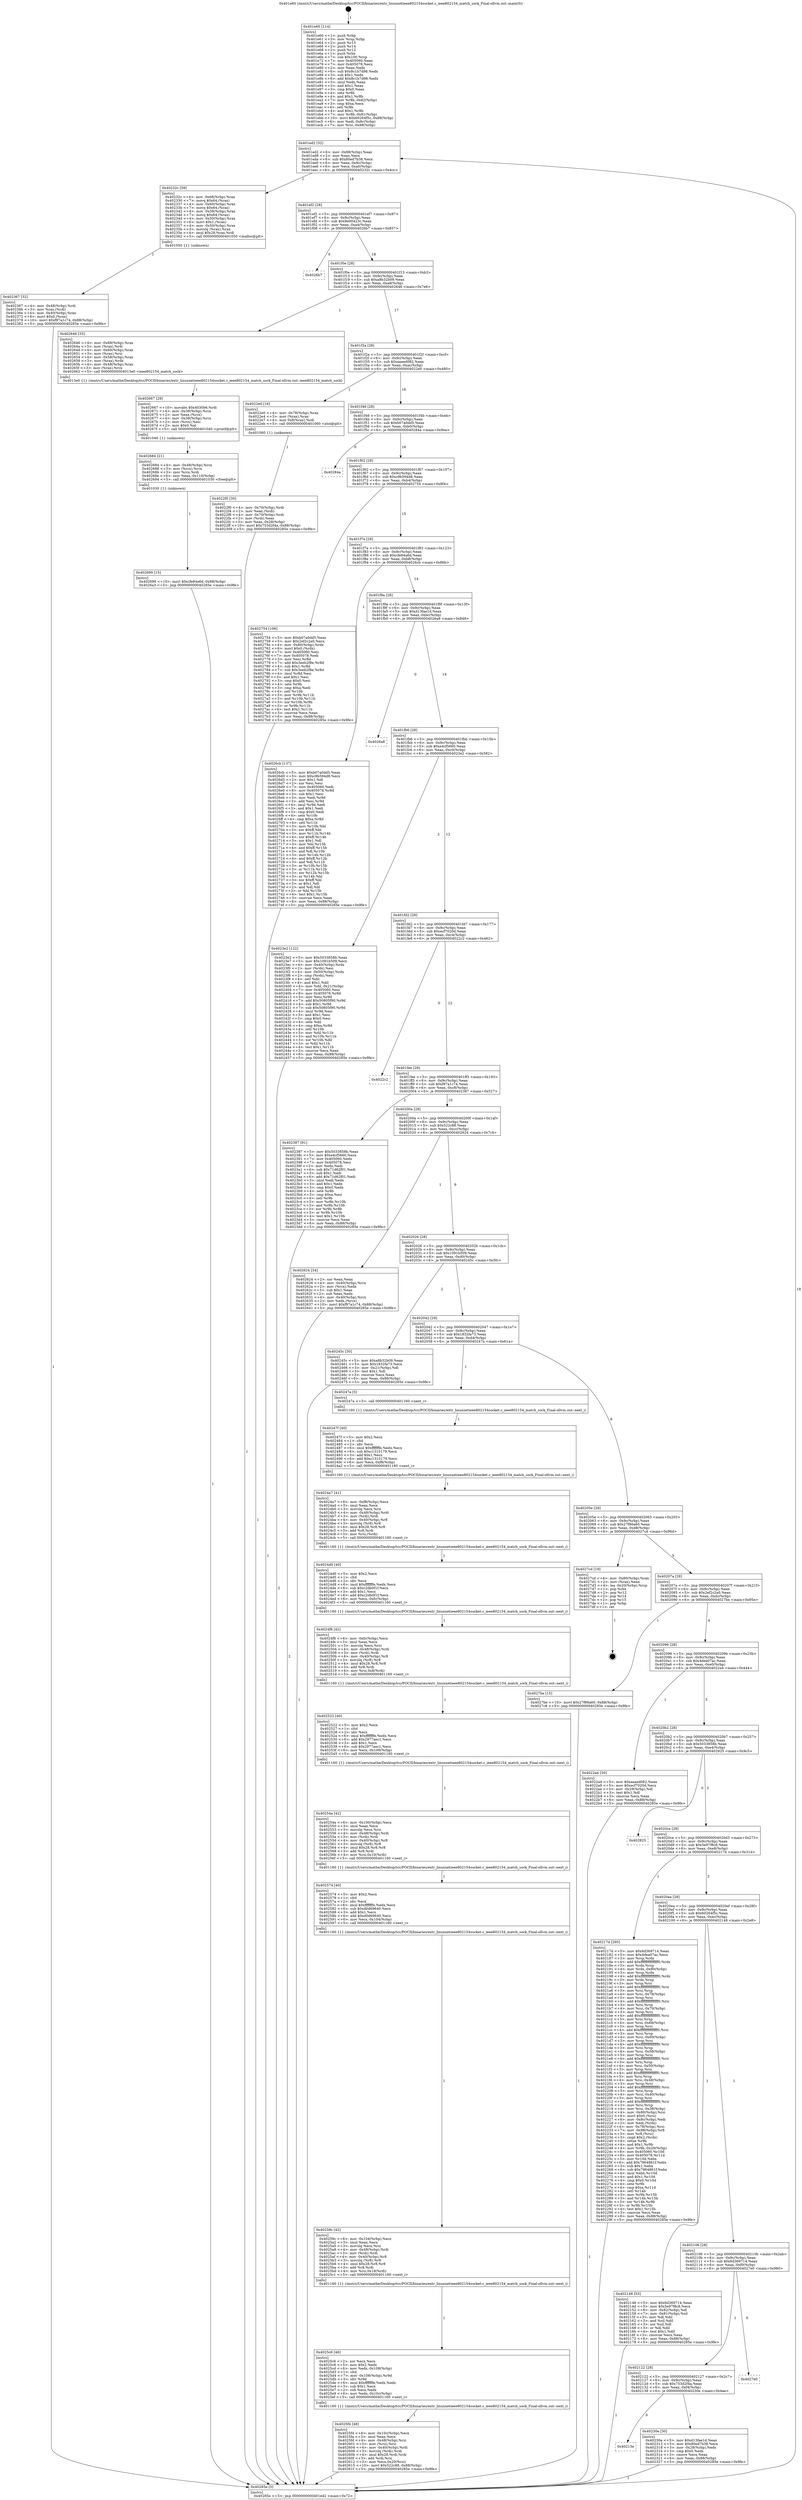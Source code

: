 digraph "0x401e60" {
  label = "0x401e60 (/mnt/c/Users/mathe/Desktop/tcc/POCII/binaries/extr_linuxnetieee802154socket.c_ieee802154_match_sock_Final-ollvm.out::main(0))"
  labelloc = "t"
  node[shape=record]

  Entry [label="",width=0.3,height=0.3,shape=circle,fillcolor=black,style=filled]
  "0x401ed2" [label="{
     0x401ed2 [32]\l
     | [instrs]\l
     &nbsp;&nbsp;0x401ed2 \<+6\>: mov -0x88(%rbp),%eax\l
     &nbsp;&nbsp;0x401ed8 \<+2\>: mov %eax,%ecx\l
     &nbsp;&nbsp;0x401eda \<+6\>: sub $0x80ed7b38,%ecx\l
     &nbsp;&nbsp;0x401ee0 \<+6\>: mov %eax,-0x9c(%rbp)\l
     &nbsp;&nbsp;0x401ee6 \<+6\>: mov %ecx,-0xa0(%rbp)\l
     &nbsp;&nbsp;0x401eec \<+6\>: je 000000000040232c \<main+0x4cc\>\l
  }"]
  "0x40232c" [label="{
     0x40232c [59]\l
     | [instrs]\l
     &nbsp;&nbsp;0x40232c \<+4\>: mov -0x68(%rbp),%rax\l
     &nbsp;&nbsp;0x402330 \<+7\>: movq $0x64,(%rax)\l
     &nbsp;&nbsp;0x402337 \<+4\>: mov -0x60(%rbp),%rax\l
     &nbsp;&nbsp;0x40233b \<+7\>: movq $0x64,(%rax)\l
     &nbsp;&nbsp;0x402342 \<+4\>: mov -0x58(%rbp),%rax\l
     &nbsp;&nbsp;0x402346 \<+7\>: movq $0x64,(%rax)\l
     &nbsp;&nbsp;0x40234d \<+4\>: mov -0x50(%rbp),%rax\l
     &nbsp;&nbsp;0x402351 \<+6\>: movl $0x1,(%rax)\l
     &nbsp;&nbsp;0x402357 \<+4\>: mov -0x50(%rbp),%rax\l
     &nbsp;&nbsp;0x40235b \<+3\>: movslq (%rax),%rax\l
     &nbsp;&nbsp;0x40235e \<+4\>: imul $0x28,%rax,%rdi\l
     &nbsp;&nbsp;0x402362 \<+5\>: call 0000000000401050 \<malloc@plt\>\l
     | [calls]\l
     &nbsp;&nbsp;0x401050 \{1\} (unknown)\l
  }"]
  "0x401ef2" [label="{
     0x401ef2 [28]\l
     | [instrs]\l
     &nbsp;&nbsp;0x401ef2 \<+5\>: jmp 0000000000401ef7 \<main+0x97\>\l
     &nbsp;&nbsp;0x401ef7 \<+6\>: mov -0x9c(%rbp),%eax\l
     &nbsp;&nbsp;0x401efd \<+5\>: sub $0x9e00423c,%eax\l
     &nbsp;&nbsp;0x401f02 \<+6\>: mov %eax,-0xa4(%rbp)\l
     &nbsp;&nbsp;0x401f08 \<+6\>: je 00000000004026b7 \<main+0x857\>\l
  }"]
  Exit [label="",width=0.3,height=0.3,shape=circle,fillcolor=black,style=filled,peripheries=2]
  "0x4026b7" [label="{
     0x4026b7\l
  }", style=dashed]
  "0x401f0e" [label="{
     0x401f0e [28]\l
     | [instrs]\l
     &nbsp;&nbsp;0x401f0e \<+5\>: jmp 0000000000401f13 \<main+0xb3\>\l
     &nbsp;&nbsp;0x401f13 \<+6\>: mov -0x9c(%rbp),%eax\l
     &nbsp;&nbsp;0x401f19 \<+5\>: sub $0xa8b32b09,%eax\l
     &nbsp;&nbsp;0x401f1e \<+6\>: mov %eax,-0xa8(%rbp)\l
     &nbsp;&nbsp;0x401f24 \<+6\>: je 0000000000402646 \<main+0x7e6\>\l
  }"]
  "0x402699" [label="{
     0x402699 [15]\l
     | [instrs]\l
     &nbsp;&nbsp;0x402699 \<+10\>: movl $0xcfe84a6d,-0x88(%rbp)\l
     &nbsp;&nbsp;0x4026a3 \<+5\>: jmp 000000000040285e \<main+0x9fe\>\l
  }"]
  "0x402646" [label="{
     0x402646 [33]\l
     | [instrs]\l
     &nbsp;&nbsp;0x402646 \<+4\>: mov -0x68(%rbp),%rax\l
     &nbsp;&nbsp;0x40264a \<+3\>: mov (%rax),%rdi\l
     &nbsp;&nbsp;0x40264d \<+4\>: mov -0x60(%rbp),%rax\l
     &nbsp;&nbsp;0x402651 \<+3\>: mov (%rax),%rsi\l
     &nbsp;&nbsp;0x402654 \<+4\>: mov -0x58(%rbp),%rax\l
     &nbsp;&nbsp;0x402658 \<+3\>: mov (%rax),%rdx\l
     &nbsp;&nbsp;0x40265b \<+4\>: mov -0x48(%rbp),%rax\l
     &nbsp;&nbsp;0x40265f \<+3\>: mov (%rax),%rcx\l
     &nbsp;&nbsp;0x402662 \<+5\>: call 00000000004013e0 \<ieee802154_match_sock\>\l
     | [calls]\l
     &nbsp;&nbsp;0x4013e0 \{1\} (/mnt/c/Users/mathe/Desktop/tcc/POCII/binaries/extr_linuxnetieee802154socket.c_ieee802154_match_sock_Final-ollvm.out::ieee802154_match_sock)\l
  }"]
  "0x401f2a" [label="{
     0x401f2a [28]\l
     | [instrs]\l
     &nbsp;&nbsp;0x401f2a \<+5\>: jmp 0000000000401f2f \<main+0xcf\>\l
     &nbsp;&nbsp;0x401f2f \<+6\>: mov -0x9c(%rbp),%eax\l
     &nbsp;&nbsp;0x401f35 \<+5\>: sub $0xaaaed082,%eax\l
     &nbsp;&nbsp;0x401f3a \<+6\>: mov %eax,-0xac(%rbp)\l
     &nbsp;&nbsp;0x401f40 \<+6\>: je 00000000004022e0 \<main+0x480\>\l
  }"]
  "0x402684" [label="{
     0x402684 [21]\l
     | [instrs]\l
     &nbsp;&nbsp;0x402684 \<+4\>: mov -0x48(%rbp),%rcx\l
     &nbsp;&nbsp;0x402688 \<+3\>: mov (%rcx),%rcx\l
     &nbsp;&nbsp;0x40268b \<+3\>: mov %rcx,%rdi\l
     &nbsp;&nbsp;0x40268e \<+6\>: mov %eax,-0x110(%rbp)\l
     &nbsp;&nbsp;0x402694 \<+5\>: call 0000000000401030 \<free@plt\>\l
     | [calls]\l
     &nbsp;&nbsp;0x401030 \{1\} (unknown)\l
  }"]
  "0x4022e0" [label="{
     0x4022e0 [16]\l
     | [instrs]\l
     &nbsp;&nbsp;0x4022e0 \<+4\>: mov -0x78(%rbp),%rax\l
     &nbsp;&nbsp;0x4022e4 \<+3\>: mov (%rax),%rax\l
     &nbsp;&nbsp;0x4022e7 \<+4\>: mov 0x8(%rax),%rdi\l
     &nbsp;&nbsp;0x4022eb \<+5\>: call 0000000000401060 \<atoi@plt\>\l
     | [calls]\l
     &nbsp;&nbsp;0x401060 \{1\} (unknown)\l
  }"]
  "0x401f46" [label="{
     0x401f46 [28]\l
     | [instrs]\l
     &nbsp;&nbsp;0x401f46 \<+5\>: jmp 0000000000401f4b \<main+0xeb\>\l
     &nbsp;&nbsp;0x401f4b \<+6\>: mov -0x9c(%rbp),%eax\l
     &nbsp;&nbsp;0x401f51 \<+5\>: sub $0xb07a0dd5,%eax\l
     &nbsp;&nbsp;0x401f56 \<+6\>: mov %eax,-0xb0(%rbp)\l
     &nbsp;&nbsp;0x401f5c \<+6\>: je 000000000040284a \<main+0x9ea\>\l
  }"]
  "0x402667" [label="{
     0x402667 [29]\l
     | [instrs]\l
     &nbsp;&nbsp;0x402667 \<+10\>: movabs $0x4030b6,%rdi\l
     &nbsp;&nbsp;0x402671 \<+4\>: mov -0x38(%rbp),%rcx\l
     &nbsp;&nbsp;0x402675 \<+2\>: mov %eax,(%rcx)\l
     &nbsp;&nbsp;0x402677 \<+4\>: mov -0x38(%rbp),%rcx\l
     &nbsp;&nbsp;0x40267b \<+2\>: mov (%rcx),%esi\l
     &nbsp;&nbsp;0x40267d \<+2\>: mov $0x0,%al\l
     &nbsp;&nbsp;0x40267f \<+5\>: call 0000000000401040 \<printf@plt\>\l
     | [calls]\l
     &nbsp;&nbsp;0x401040 \{1\} (unknown)\l
  }"]
  "0x40284a" [label="{
     0x40284a\l
  }", style=dashed]
  "0x401f62" [label="{
     0x401f62 [28]\l
     | [instrs]\l
     &nbsp;&nbsp;0x401f62 \<+5\>: jmp 0000000000401f67 \<main+0x107\>\l
     &nbsp;&nbsp;0x401f67 \<+6\>: mov -0x9c(%rbp),%eax\l
     &nbsp;&nbsp;0x401f6d \<+5\>: sub $0xc9b594d8,%eax\l
     &nbsp;&nbsp;0x401f72 \<+6\>: mov %eax,-0xb4(%rbp)\l
     &nbsp;&nbsp;0x401f78 \<+6\>: je 0000000000402754 \<main+0x8f4\>\l
  }"]
  "0x4025f4" [label="{
     0x4025f4 [48]\l
     | [instrs]\l
     &nbsp;&nbsp;0x4025f4 \<+6\>: mov -0x10c(%rbp),%ecx\l
     &nbsp;&nbsp;0x4025fa \<+3\>: imul %eax,%ecx\l
     &nbsp;&nbsp;0x4025fd \<+4\>: mov -0x48(%rbp),%rsi\l
     &nbsp;&nbsp;0x402601 \<+3\>: mov (%rsi),%rsi\l
     &nbsp;&nbsp;0x402604 \<+4\>: mov -0x40(%rbp),%rdi\l
     &nbsp;&nbsp;0x402608 \<+3\>: movslq (%rdi),%rdi\l
     &nbsp;&nbsp;0x40260b \<+4\>: imul $0x28,%rdi,%rdi\l
     &nbsp;&nbsp;0x40260f \<+3\>: add %rdi,%rsi\l
     &nbsp;&nbsp;0x402612 \<+3\>: mov %ecx,0x20(%rsi)\l
     &nbsp;&nbsp;0x402615 \<+10\>: movl $0x522c88,-0x88(%rbp)\l
     &nbsp;&nbsp;0x40261f \<+5\>: jmp 000000000040285e \<main+0x9fe\>\l
  }"]
  "0x402754" [label="{
     0x402754 [106]\l
     | [instrs]\l
     &nbsp;&nbsp;0x402754 \<+5\>: mov $0xb07a0dd5,%eax\l
     &nbsp;&nbsp;0x402759 \<+5\>: mov $0x2ef2c2a0,%ecx\l
     &nbsp;&nbsp;0x40275e \<+4\>: mov -0x80(%rbp),%rdx\l
     &nbsp;&nbsp;0x402762 \<+6\>: movl $0x0,(%rdx)\l
     &nbsp;&nbsp;0x402768 \<+7\>: mov 0x405060,%esi\l
     &nbsp;&nbsp;0x40276f \<+7\>: mov 0x405078,%edi\l
     &nbsp;&nbsp;0x402776 \<+3\>: mov %esi,%r8d\l
     &nbsp;&nbsp;0x402779 \<+7\>: add $0x3eeb2f8e,%r8d\l
     &nbsp;&nbsp;0x402780 \<+4\>: sub $0x1,%r8d\l
     &nbsp;&nbsp;0x402784 \<+7\>: sub $0x3eeb2f8e,%r8d\l
     &nbsp;&nbsp;0x40278b \<+4\>: imul %r8d,%esi\l
     &nbsp;&nbsp;0x40278f \<+3\>: and $0x1,%esi\l
     &nbsp;&nbsp;0x402792 \<+3\>: cmp $0x0,%esi\l
     &nbsp;&nbsp;0x402795 \<+4\>: sete %r9b\l
     &nbsp;&nbsp;0x402799 \<+3\>: cmp $0xa,%edi\l
     &nbsp;&nbsp;0x40279c \<+4\>: setl %r10b\l
     &nbsp;&nbsp;0x4027a0 \<+3\>: mov %r9b,%r11b\l
     &nbsp;&nbsp;0x4027a3 \<+3\>: and %r10b,%r11b\l
     &nbsp;&nbsp;0x4027a6 \<+3\>: xor %r10b,%r9b\l
     &nbsp;&nbsp;0x4027a9 \<+3\>: or %r9b,%r11b\l
     &nbsp;&nbsp;0x4027ac \<+4\>: test $0x1,%r11b\l
     &nbsp;&nbsp;0x4027b0 \<+3\>: cmovne %ecx,%eax\l
     &nbsp;&nbsp;0x4027b3 \<+6\>: mov %eax,-0x88(%rbp)\l
     &nbsp;&nbsp;0x4027b9 \<+5\>: jmp 000000000040285e \<main+0x9fe\>\l
  }"]
  "0x401f7e" [label="{
     0x401f7e [28]\l
     | [instrs]\l
     &nbsp;&nbsp;0x401f7e \<+5\>: jmp 0000000000401f83 \<main+0x123\>\l
     &nbsp;&nbsp;0x401f83 \<+6\>: mov -0x9c(%rbp),%eax\l
     &nbsp;&nbsp;0x401f89 \<+5\>: sub $0xcfe84a6d,%eax\l
     &nbsp;&nbsp;0x401f8e \<+6\>: mov %eax,-0xb8(%rbp)\l
     &nbsp;&nbsp;0x401f94 \<+6\>: je 00000000004026cb \<main+0x86b\>\l
  }"]
  "0x4025c6" [label="{
     0x4025c6 [46]\l
     | [instrs]\l
     &nbsp;&nbsp;0x4025c6 \<+2\>: xor %ecx,%ecx\l
     &nbsp;&nbsp;0x4025c8 \<+5\>: mov $0x2,%edx\l
     &nbsp;&nbsp;0x4025cd \<+6\>: mov %edx,-0x108(%rbp)\l
     &nbsp;&nbsp;0x4025d3 \<+1\>: cltd\l
     &nbsp;&nbsp;0x4025d4 \<+7\>: mov -0x108(%rbp),%r9d\l
     &nbsp;&nbsp;0x4025db \<+3\>: idiv %r9d\l
     &nbsp;&nbsp;0x4025de \<+6\>: imul $0xfffffffe,%edx,%edx\l
     &nbsp;&nbsp;0x4025e4 \<+3\>: sub $0x1,%ecx\l
     &nbsp;&nbsp;0x4025e7 \<+2\>: sub %ecx,%edx\l
     &nbsp;&nbsp;0x4025e9 \<+6\>: mov %edx,-0x10c(%rbp)\l
     &nbsp;&nbsp;0x4025ef \<+5\>: call 0000000000401160 \<next_i\>\l
     | [calls]\l
     &nbsp;&nbsp;0x401160 \{1\} (/mnt/c/Users/mathe/Desktop/tcc/POCII/binaries/extr_linuxnetieee802154socket.c_ieee802154_match_sock_Final-ollvm.out::next_i)\l
  }"]
  "0x4026cb" [label="{
     0x4026cb [137]\l
     | [instrs]\l
     &nbsp;&nbsp;0x4026cb \<+5\>: mov $0xb07a0dd5,%eax\l
     &nbsp;&nbsp;0x4026d0 \<+5\>: mov $0xc9b594d8,%ecx\l
     &nbsp;&nbsp;0x4026d5 \<+2\>: mov $0x1,%dl\l
     &nbsp;&nbsp;0x4026d7 \<+2\>: xor %esi,%esi\l
     &nbsp;&nbsp;0x4026d9 \<+7\>: mov 0x405060,%edi\l
     &nbsp;&nbsp;0x4026e0 \<+8\>: mov 0x405078,%r8d\l
     &nbsp;&nbsp;0x4026e8 \<+3\>: sub $0x1,%esi\l
     &nbsp;&nbsp;0x4026eb \<+3\>: mov %edi,%r9d\l
     &nbsp;&nbsp;0x4026ee \<+3\>: add %esi,%r9d\l
     &nbsp;&nbsp;0x4026f1 \<+4\>: imul %r9d,%edi\l
     &nbsp;&nbsp;0x4026f5 \<+3\>: and $0x1,%edi\l
     &nbsp;&nbsp;0x4026f8 \<+3\>: cmp $0x0,%edi\l
     &nbsp;&nbsp;0x4026fb \<+4\>: sete %r10b\l
     &nbsp;&nbsp;0x4026ff \<+4\>: cmp $0xa,%r8d\l
     &nbsp;&nbsp;0x402703 \<+4\>: setl %r11b\l
     &nbsp;&nbsp;0x402707 \<+3\>: mov %r10b,%bl\l
     &nbsp;&nbsp;0x40270a \<+3\>: xor $0xff,%bl\l
     &nbsp;&nbsp;0x40270d \<+3\>: mov %r11b,%r14b\l
     &nbsp;&nbsp;0x402710 \<+4\>: xor $0xff,%r14b\l
     &nbsp;&nbsp;0x402714 \<+3\>: xor $0x1,%dl\l
     &nbsp;&nbsp;0x402717 \<+3\>: mov %bl,%r15b\l
     &nbsp;&nbsp;0x40271a \<+4\>: and $0xff,%r15b\l
     &nbsp;&nbsp;0x40271e \<+3\>: and %dl,%r10b\l
     &nbsp;&nbsp;0x402721 \<+3\>: mov %r14b,%r12b\l
     &nbsp;&nbsp;0x402724 \<+4\>: and $0xff,%r12b\l
     &nbsp;&nbsp;0x402728 \<+3\>: and %dl,%r11b\l
     &nbsp;&nbsp;0x40272b \<+3\>: or %r10b,%r15b\l
     &nbsp;&nbsp;0x40272e \<+3\>: or %r11b,%r12b\l
     &nbsp;&nbsp;0x402731 \<+3\>: xor %r12b,%r15b\l
     &nbsp;&nbsp;0x402734 \<+3\>: or %r14b,%bl\l
     &nbsp;&nbsp;0x402737 \<+3\>: xor $0xff,%bl\l
     &nbsp;&nbsp;0x40273a \<+3\>: or $0x1,%dl\l
     &nbsp;&nbsp;0x40273d \<+2\>: and %dl,%bl\l
     &nbsp;&nbsp;0x40273f \<+3\>: or %bl,%r15b\l
     &nbsp;&nbsp;0x402742 \<+4\>: test $0x1,%r15b\l
     &nbsp;&nbsp;0x402746 \<+3\>: cmovne %ecx,%eax\l
     &nbsp;&nbsp;0x402749 \<+6\>: mov %eax,-0x88(%rbp)\l
     &nbsp;&nbsp;0x40274f \<+5\>: jmp 000000000040285e \<main+0x9fe\>\l
  }"]
  "0x401f9a" [label="{
     0x401f9a [28]\l
     | [instrs]\l
     &nbsp;&nbsp;0x401f9a \<+5\>: jmp 0000000000401f9f \<main+0x13f\>\l
     &nbsp;&nbsp;0x401f9f \<+6\>: mov -0x9c(%rbp),%eax\l
     &nbsp;&nbsp;0x401fa5 \<+5\>: sub $0xd13fae1d,%eax\l
     &nbsp;&nbsp;0x401faa \<+6\>: mov %eax,-0xbc(%rbp)\l
     &nbsp;&nbsp;0x401fb0 \<+6\>: je 00000000004026a8 \<main+0x848\>\l
  }"]
  "0x40259c" [label="{
     0x40259c [42]\l
     | [instrs]\l
     &nbsp;&nbsp;0x40259c \<+6\>: mov -0x104(%rbp),%ecx\l
     &nbsp;&nbsp;0x4025a2 \<+3\>: imul %eax,%ecx\l
     &nbsp;&nbsp;0x4025a5 \<+3\>: movslq %ecx,%rsi\l
     &nbsp;&nbsp;0x4025a8 \<+4\>: mov -0x48(%rbp),%rdi\l
     &nbsp;&nbsp;0x4025ac \<+3\>: mov (%rdi),%rdi\l
     &nbsp;&nbsp;0x4025af \<+4\>: mov -0x40(%rbp),%r8\l
     &nbsp;&nbsp;0x4025b3 \<+3\>: movslq (%r8),%r8\l
     &nbsp;&nbsp;0x4025b6 \<+4\>: imul $0x28,%r8,%r8\l
     &nbsp;&nbsp;0x4025ba \<+3\>: add %r8,%rdi\l
     &nbsp;&nbsp;0x4025bd \<+4\>: mov %rsi,0x18(%rdi)\l
     &nbsp;&nbsp;0x4025c1 \<+5\>: call 0000000000401160 \<next_i\>\l
     | [calls]\l
     &nbsp;&nbsp;0x401160 \{1\} (/mnt/c/Users/mathe/Desktop/tcc/POCII/binaries/extr_linuxnetieee802154socket.c_ieee802154_match_sock_Final-ollvm.out::next_i)\l
  }"]
  "0x4026a8" [label="{
     0x4026a8\l
  }", style=dashed]
  "0x401fb6" [label="{
     0x401fb6 [28]\l
     | [instrs]\l
     &nbsp;&nbsp;0x401fb6 \<+5\>: jmp 0000000000401fbb \<main+0x15b\>\l
     &nbsp;&nbsp;0x401fbb \<+6\>: mov -0x9c(%rbp),%eax\l
     &nbsp;&nbsp;0x401fc1 \<+5\>: sub $0xe4cf5660,%eax\l
     &nbsp;&nbsp;0x401fc6 \<+6\>: mov %eax,-0xc0(%rbp)\l
     &nbsp;&nbsp;0x401fcc \<+6\>: je 00000000004023e2 \<main+0x582\>\l
  }"]
  "0x402574" [label="{
     0x402574 [40]\l
     | [instrs]\l
     &nbsp;&nbsp;0x402574 \<+5\>: mov $0x2,%ecx\l
     &nbsp;&nbsp;0x402579 \<+1\>: cltd\l
     &nbsp;&nbsp;0x40257a \<+2\>: idiv %ecx\l
     &nbsp;&nbsp;0x40257c \<+6\>: imul $0xfffffffe,%edx,%ecx\l
     &nbsp;&nbsp;0x402582 \<+6\>: sub $0xd0d69640,%ecx\l
     &nbsp;&nbsp;0x402588 \<+3\>: add $0x1,%ecx\l
     &nbsp;&nbsp;0x40258b \<+6\>: add $0xd0d69640,%ecx\l
     &nbsp;&nbsp;0x402591 \<+6\>: mov %ecx,-0x104(%rbp)\l
     &nbsp;&nbsp;0x402597 \<+5\>: call 0000000000401160 \<next_i\>\l
     | [calls]\l
     &nbsp;&nbsp;0x401160 \{1\} (/mnt/c/Users/mathe/Desktop/tcc/POCII/binaries/extr_linuxnetieee802154socket.c_ieee802154_match_sock_Final-ollvm.out::next_i)\l
  }"]
  "0x4023e2" [label="{
     0x4023e2 [122]\l
     | [instrs]\l
     &nbsp;&nbsp;0x4023e2 \<+5\>: mov $0x5033858b,%eax\l
     &nbsp;&nbsp;0x4023e7 \<+5\>: mov $0x1091b509,%ecx\l
     &nbsp;&nbsp;0x4023ec \<+4\>: mov -0x40(%rbp),%rdx\l
     &nbsp;&nbsp;0x4023f0 \<+2\>: mov (%rdx),%esi\l
     &nbsp;&nbsp;0x4023f2 \<+4\>: mov -0x50(%rbp),%rdx\l
     &nbsp;&nbsp;0x4023f6 \<+2\>: cmp (%rdx),%esi\l
     &nbsp;&nbsp;0x4023f8 \<+4\>: setl %dil\l
     &nbsp;&nbsp;0x4023fc \<+4\>: and $0x1,%dil\l
     &nbsp;&nbsp;0x402400 \<+4\>: mov %dil,-0x21(%rbp)\l
     &nbsp;&nbsp;0x402404 \<+7\>: mov 0x405060,%esi\l
     &nbsp;&nbsp;0x40240b \<+8\>: mov 0x405078,%r8d\l
     &nbsp;&nbsp;0x402413 \<+3\>: mov %esi,%r9d\l
     &nbsp;&nbsp;0x402416 \<+7\>: add $0x50805f90,%r9d\l
     &nbsp;&nbsp;0x40241d \<+4\>: sub $0x1,%r9d\l
     &nbsp;&nbsp;0x402421 \<+7\>: sub $0x50805f90,%r9d\l
     &nbsp;&nbsp;0x402428 \<+4\>: imul %r9d,%esi\l
     &nbsp;&nbsp;0x40242c \<+3\>: and $0x1,%esi\l
     &nbsp;&nbsp;0x40242f \<+3\>: cmp $0x0,%esi\l
     &nbsp;&nbsp;0x402432 \<+4\>: sete %dil\l
     &nbsp;&nbsp;0x402436 \<+4\>: cmp $0xa,%r8d\l
     &nbsp;&nbsp;0x40243a \<+4\>: setl %r10b\l
     &nbsp;&nbsp;0x40243e \<+3\>: mov %dil,%r11b\l
     &nbsp;&nbsp;0x402441 \<+3\>: and %r10b,%r11b\l
     &nbsp;&nbsp;0x402444 \<+3\>: xor %r10b,%dil\l
     &nbsp;&nbsp;0x402447 \<+3\>: or %dil,%r11b\l
     &nbsp;&nbsp;0x40244a \<+4\>: test $0x1,%r11b\l
     &nbsp;&nbsp;0x40244e \<+3\>: cmovne %ecx,%eax\l
     &nbsp;&nbsp;0x402451 \<+6\>: mov %eax,-0x88(%rbp)\l
     &nbsp;&nbsp;0x402457 \<+5\>: jmp 000000000040285e \<main+0x9fe\>\l
  }"]
  "0x401fd2" [label="{
     0x401fd2 [28]\l
     | [instrs]\l
     &nbsp;&nbsp;0x401fd2 \<+5\>: jmp 0000000000401fd7 \<main+0x177\>\l
     &nbsp;&nbsp;0x401fd7 \<+6\>: mov -0x9c(%rbp),%eax\l
     &nbsp;&nbsp;0x401fdd \<+5\>: sub $0xecf7020d,%eax\l
     &nbsp;&nbsp;0x401fe2 \<+6\>: mov %eax,-0xc4(%rbp)\l
     &nbsp;&nbsp;0x401fe8 \<+6\>: je 00000000004022c2 \<main+0x462\>\l
  }"]
  "0x40254a" [label="{
     0x40254a [42]\l
     | [instrs]\l
     &nbsp;&nbsp;0x40254a \<+6\>: mov -0x100(%rbp),%ecx\l
     &nbsp;&nbsp;0x402550 \<+3\>: imul %eax,%ecx\l
     &nbsp;&nbsp;0x402553 \<+3\>: movslq %ecx,%rsi\l
     &nbsp;&nbsp;0x402556 \<+4\>: mov -0x48(%rbp),%rdi\l
     &nbsp;&nbsp;0x40255a \<+3\>: mov (%rdi),%rdi\l
     &nbsp;&nbsp;0x40255d \<+4\>: mov -0x40(%rbp),%r8\l
     &nbsp;&nbsp;0x402561 \<+3\>: movslq (%r8),%r8\l
     &nbsp;&nbsp;0x402564 \<+4\>: imul $0x28,%r8,%r8\l
     &nbsp;&nbsp;0x402568 \<+3\>: add %r8,%rdi\l
     &nbsp;&nbsp;0x40256b \<+4\>: mov %rsi,0x10(%rdi)\l
     &nbsp;&nbsp;0x40256f \<+5\>: call 0000000000401160 \<next_i\>\l
     | [calls]\l
     &nbsp;&nbsp;0x401160 \{1\} (/mnt/c/Users/mathe/Desktop/tcc/POCII/binaries/extr_linuxnetieee802154socket.c_ieee802154_match_sock_Final-ollvm.out::next_i)\l
  }"]
  "0x4022c2" [label="{
     0x4022c2\l
  }", style=dashed]
  "0x401fee" [label="{
     0x401fee [28]\l
     | [instrs]\l
     &nbsp;&nbsp;0x401fee \<+5\>: jmp 0000000000401ff3 \<main+0x193\>\l
     &nbsp;&nbsp;0x401ff3 \<+6\>: mov -0x9c(%rbp),%eax\l
     &nbsp;&nbsp;0x401ff9 \<+5\>: sub $0xf97a1c74,%eax\l
     &nbsp;&nbsp;0x401ffe \<+6\>: mov %eax,-0xc8(%rbp)\l
     &nbsp;&nbsp;0x402004 \<+6\>: je 0000000000402387 \<main+0x527\>\l
  }"]
  "0x402522" [label="{
     0x402522 [40]\l
     | [instrs]\l
     &nbsp;&nbsp;0x402522 \<+5\>: mov $0x2,%ecx\l
     &nbsp;&nbsp;0x402527 \<+1\>: cltd\l
     &nbsp;&nbsp;0x402528 \<+2\>: idiv %ecx\l
     &nbsp;&nbsp;0x40252a \<+6\>: imul $0xfffffffe,%edx,%ecx\l
     &nbsp;&nbsp;0x402530 \<+6\>: add $0x2977aec1,%ecx\l
     &nbsp;&nbsp;0x402536 \<+3\>: add $0x1,%ecx\l
     &nbsp;&nbsp;0x402539 \<+6\>: sub $0x2977aec1,%ecx\l
     &nbsp;&nbsp;0x40253f \<+6\>: mov %ecx,-0x100(%rbp)\l
     &nbsp;&nbsp;0x402545 \<+5\>: call 0000000000401160 \<next_i\>\l
     | [calls]\l
     &nbsp;&nbsp;0x401160 \{1\} (/mnt/c/Users/mathe/Desktop/tcc/POCII/binaries/extr_linuxnetieee802154socket.c_ieee802154_match_sock_Final-ollvm.out::next_i)\l
  }"]
  "0x402387" [label="{
     0x402387 [91]\l
     | [instrs]\l
     &nbsp;&nbsp;0x402387 \<+5\>: mov $0x5033858b,%eax\l
     &nbsp;&nbsp;0x40238c \<+5\>: mov $0xe4cf5660,%ecx\l
     &nbsp;&nbsp;0x402391 \<+7\>: mov 0x405060,%edx\l
     &nbsp;&nbsp;0x402398 \<+7\>: mov 0x405078,%esi\l
     &nbsp;&nbsp;0x40239f \<+2\>: mov %edx,%edi\l
     &nbsp;&nbsp;0x4023a1 \<+6\>: sub $0x71d62f01,%edi\l
     &nbsp;&nbsp;0x4023a7 \<+3\>: sub $0x1,%edi\l
     &nbsp;&nbsp;0x4023aa \<+6\>: add $0x71d62f01,%edi\l
     &nbsp;&nbsp;0x4023b0 \<+3\>: imul %edi,%edx\l
     &nbsp;&nbsp;0x4023b3 \<+3\>: and $0x1,%edx\l
     &nbsp;&nbsp;0x4023b6 \<+3\>: cmp $0x0,%edx\l
     &nbsp;&nbsp;0x4023b9 \<+4\>: sete %r8b\l
     &nbsp;&nbsp;0x4023bd \<+3\>: cmp $0xa,%esi\l
     &nbsp;&nbsp;0x4023c0 \<+4\>: setl %r9b\l
     &nbsp;&nbsp;0x4023c4 \<+3\>: mov %r8b,%r10b\l
     &nbsp;&nbsp;0x4023c7 \<+3\>: and %r9b,%r10b\l
     &nbsp;&nbsp;0x4023ca \<+3\>: xor %r9b,%r8b\l
     &nbsp;&nbsp;0x4023cd \<+3\>: or %r8b,%r10b\l
     &nbsp;&nbsp;0x4023d0 \<+4\>: test $0x1,%r10b\l
     &nbsp;&nbsp;0x4023d4 \<+3\>: cmovne %ecx,%eax\l
     &nbsp;&nbsp;0x4023d7 \<+6\>: mov %eax,-0x88(%rbp)\l
     &nbsp;&nbsp;0x4023dd \<+5\>: jmp 000000000040285e \<main+0x9fe\>\l
  }"]
  "0x40200a" [label="{
     0x40200a [28]\l
     | [instrs]\l
     &nbsp;&nbsp;0x40200a \<+5\>: jmp 000000000040200f \<main+0x1af\>\l
     &nbsp;&nbsp;0x40200f \<+6\>: mov -0x9c(%rbp),%eax\l
     &nbsp;&nbsp;0x402015 \<+5\>: sub $0x522c88,%eax\l
     &nbsp;&nbsp;0x40201a \<+6\>: mov %eax,-0xcc(%rbp)\l
     &nbsp;&nbsp;0x402020 \<+6\>: je 0000000000402624 \<main+0x7c4\>\l
  }"]
  "0x4024f8" [label="{
     0x4024f8 [42]\l
     | [instrs]\l
     &nbsp;&nbsp;0x4024f8 \<+6\>: mov -0xfc(%rbp),%ecx\l
     &nbsp;&nbsp;0x4024fe \<+3\>: imul %eax,%ecx\l
     &nbsp;&nbsp;0x402501 \<+3\>: movslq %ecx,%rsi\l
     &nbsp;&nbsp;0x402504 \<+4\>: mov -0x48(%rbp),%rdi\l
     &nbsp;&nbsp;0x402508 \<+3\>: mov (%rdi),%rdi\l
     &nbsp;&nbsp;0x40250b \<+4\>: mov -0x40(%rbp),%r8\l
     &nbsp;&nbsp;0x40250f \<+3\>: movslq (%r8),%r8\l
     &nbsp;&nbsp;0x402512 \<+4\>: imul $0x28,%r8,%r8\l
     &nbsp;&nbsp;0x402516 \<+3\>: add %r8,%rdi\l
     &nbsp;&nbsp;0x402519 \<+4\>: mov %rsi,0x8(%rdi)\l
     &nbsp;&nbsp;0x40251d \<+5\>: call 0000000000401160 \<next_i\>\l
     | [calls]\l
     &nbsp;&nbsp;0x401160 \{1\} (/mnt/c/Users/mathe/Desktop/tcc/POCII/binaries/extr_linuxnetieee802154socket.c_ieee802154_match_sock_Final-ollvm.out::next_i)\l
  }"]
  "0x402624" [label="{
     0x402624 [34]\l
     | [instrs]\l
     &nbsp;&nbsp;0x402624 \<+2\>: xor %eax,%eax\l
     &nbsp;&nbsp;0x402626 \<+4\>: mov -0x40(%rbp),%rcx\l
     &nbsp;&nbsp;0x40262a \<+2\>: mov (%rcx),%edx\l
     &nbsp;&nbsp;0x40262c \<+3\>: sub $0x1,%eax\l
     &nbsp;&nbsp;0x40262f \<+2\>: sub %eax,%edx\l
     &nbsp;&nbsp;0x402631 \<+4\>: mov -0x40(%rbp),%rcx\l
     &nbsp;&nbsp;0x402635 \<+2\>: mov %edx,(%rcx)\l
     &nbsp;&nbsp;0x402637 \<+10\>: movl $0xf97a1c74,-0x88(%rbp)\l
     &nbsp;&nbsp;0x402641 \<+5\>: jmp 000000000040285e \<main+0x9fe\>\l
  }"]
  "0x402026" [label="{
     0x402026 [28]\l
     | [instrs]\l
     &nbsp;&nbsp;0x402026 \<+5\>: jmp 000000000040202b \<main+0x1cb\>\l
     &nbsp;&nbsp;0x40202b \<+6\>: mov -0x9c(%rbp),%eax\l
     &nbsp;&nbsp;0x402031 \<+5\>: sub $0x1091b509,%eax\l
     &nbsp;&nbsp;0x402036 \<+6\>: mov %eax,-0xd0(%rbp)\l
     &nbsp;&nbsp;0x40203c \<+6\>: je 000000000040245c \<main+0x5fc\>\l
  }"]
  "0x4024d0" [label="{
     0x4024d0 [40]\l
     | [instrs]\l
     &nbsp;&nbsp;0x4024d0 \<+5\>: mov $0x2,%ecx\l
     &nbsp;&nbsp;0x4024d5 \<+1\>: cltd\l
     &nbsp;&nbsp;0x4024d6 \<+2\>: idiv %ecx\l
     &nbsp;&nbsp;0x4024d8 \<+6\>: imul $0xfffffffe,%edx,%ecx\l
     &nbsp;&nbsp;0x4024de \<+6\>: sub $0xc2db0f1f,%ecx\l
     &nbsp;&nbsp;0x4024e4 \<+3\>: add $0x1,%ecx\l
     &nbsp;&nbsp;0x4024e7 \<+6\>: add $0xc2db0f1f,%ecx\l
     &nbsp;&nbsp;0x4024ed \<+6\>: mov %ecx,-0xfc(%rbp)\l
     &nbsp;&nbsp;0x4024f3 \<+5\>: call 0000000000401160 \<next_i\>\l
     | [calls]\l
     &nbsp;&nbsp;0x401160 \{1\} (/mnt/c/Users/mathe/Desktop/tcc/POCII/binaries/extr_linuxnetieee802154socket.c_ieee802154_match_sock_Final-ollvm.out::next_i)\l
  }"]
  "0x40245c" [label="{
     0x40245c [30]\l
     | [instrs]\l
     &nbsp;&nbsp;0x40245c \<+5\>: mov $0xa8b32b09,%eax\l
     &nbsp;&nbsp;0x402461 \<+5\>: mov $0x1832fa73,%ecx\l
     &nbsp;&nbsp;0x402466 \<+3\>: mov -0x21(%rbp),%dl\l
     &nbsp;&nbsp;0x402469 \<+3\>: test $0x1,%dl\l
     &nbsp;&nbsp;0x40246c \<+3\>: cmovne %ecx,%eax\l
     &nbsp;&nbsp;0x40246f \<+6\>: mov %eax,-0x88(%rbp)\l
     &nbsp;&nbsp;0x402475 \<+5\>: jmp 000000000040285e \<main+0x9fe\>\l
  }"]
  "0x402042" [label="{
     0x402042 [28]\l
     | [instrs]\l
     &nbsp;&nbsp;0x402042 \<+5\>: jmp 0000000000402047 \<main+0x1e7\>\l
     &nbsp;&nbsp;0x402047 \<+6\>: mov -0x9c(%rbp),%eax\l
     &nbsp;&nbsp;0x40204d \<+5\>: sub $0x1832fa73,%eax\l
     &nbsp;&nbsp;0x402052 \<+6\>: mov %eax,-0xd4(%rbp)\l
     &nbsp;&nbsp;0x402058 \<+6\>: je 000000000040247a \<main+0x61a\>\l
  }"]
  "0x4024a7" [label="{
     0x4024a7 [41]\l
     | [instrs]\l
     &nbsp;&nbsp;0x4024a7 \<+6\>: mov -0xf8(%rbp),%ecx\l
     &nbsp;&nbsp;0x4024ad \<+3\>: imul %eax,%ecx\l
     &nbsp;&nbsp;0x4024b0 \<+3\>: movslq %ecx,%rsi\l
     &nbsp;&nbsp;0x4024b3 \<+4\>: mov -0x48(%rbp),%rdi\l
     &nbsp;&nbsp;0x4024b7 \<+3\>: mov (%rdi),%rdi\l
     &nbsp;&nbsp;0x4024ba \<+4\>: mov -0x40(%rbp),%r8\l
     &nbsp;&nbsp;0x4024be \<+3\>: movslq (%r8),%r8\l
     &nbsp;&nbsp;0x4024c1 \<+4\>: imul $0x28,%r8,%r8\l
     &nbsp;&nbsp;0x4024c5 \<+3\>: add %r8,%rdi\l
     &nbsp;&nbsp;0x4024c8 \<+3\>: mov %rsi,(%rdi)\l
     &nbsp;&nbsp;0x4024cb \<+5\>: call 0000000000401160 \<next_i\>\l
     | [calls]\l
     &nbsp;&nbsp;0x401160 \{1\} (/mnt/c/Users/mathe/Desktop/tcc/POCII/binaries/extr_linuxnetieee802154socket.c_ieee802154_match_sock_Final-ollvm.out::next_i)\l
  }"]
  "0x40247a" [label="{
     0x40247a [5]\l
     | [instrs]\l
     &nbsp;&nbsp;0x40247a \<+5\>: call 0000000000401160 \<next_i\>\l
     | [calls]\l
     &nbsp;&nbsp;0x401160 \{1\} (/mnt/c/Users/mathe/Desktop/tcc/POCII/binaries/extr_linuxnetieee802154socket.c_ieee802154_match_sock_Final-ollvm.out::next_i)\l
  }"]
  "0x40205e" [label="{
     0x40205e [28]\l
     | [instrs]\l
     &nbsp;&nbsp;0x40205e \<+5\>: jmp 0000000000402063 \<main+0x203\>\l
     &nbsp;&nbsp;0x402063 \<+6\>: mov -0x9c(%rbp),%eax\l
     &nbsp;&nbsp;0x402069 \<+5\>: sub $0x27f86a60,%eax\l
     &nbsp;&nbsp;0x40206e \<+6\>: mov %eax,-0xd8(%rbp)\l
     &nbsp;&nbsp;0x402074 \<+6\>: je 00000000004027cd \<main+0x96d\>\l
  }"]
  "0x40247f" [label="{
     0x40247f [40]\l
     | [instrs]\l
     &nbsp;&nbsp;0x40247f \<+5\>: mov $0x2,%ecx\l
     &nbsp;&nbsp;0x402484 \<+1\>: cltd\l
     &nbsp;&nbsp;0x402485 \<+2\>: idiv %ecx\l
     &nbsp;&nbsp;0x402487 \<+6\>: imul $0xfffffffe,%edx,%ecx\l
     &nbsp;&nbsp;0x40248d \<+6\>: sub $0xc1315179,%ecx\l
     &nbsp;&nbsp;0x402493 \<+3\>: add $0x1,%ecx\l
     &nbsp;&nbsp;0x402496 \<+6\>: add $0xc1315179,%ecx\l
     &nbsp;&nbsp;0x40249c \<+6\>: mov %ecx,-0xf8(%rbp)\l
     &nbsp;&nbsp;0x4024a2 \<+5\>: call 0000000000401160 \<next_i\>\l
     | [calls]\l
     &nbsp;&nbsp;0x401160 \{1\} (/mnt/c/Users/mathe/Desktop/tcc/POCII/binaries/extr_linuxnetieee802154socket.c_ieee802154_match_sock_Final-ollvm.out::next_i)\l
  }"]
  "0x4027cd" [label="{
     0x4027cd [19]\l
     | [instrs]\l
     &nbsp;&nbsp;0x4027cd \<+4\>: mov -0x80(%rbp),%rax\l
     &nbsp;&nbsp;0x4027d1 \<+2\>: mov (%rax),%eax\l
     &nbsp;&nbsp;0x4027d3 \<+4\>: lea -0x20(%rbp),%rsp\l
     &nbsp;&nbsp;0x4027d7 \<+1\>: pop %rbx\l
     &nbsp;&nbsp;0x4027d8 \<+2\>: pop %r12\l
     &nbsp;&nbsp;0x4027da \<+2\>: pop %r14\l
     &nbsp;&nbsp;0x4027dc \<+2\>: pop %r15\l
     &nbsp;&nbsp;0x4027de \<+1\>: pop %rbp\l
     &nbsp;&nbsp;0x4027df \<+1\>: ret\l
  }"]
  "0x40207a" [label="{
     0x40207a [28]\l
     | [instrs]\l
     &nbsp;&nbsp;0x40207a \<+5\>: jmp 000000000040207f \<main+0x21f\>\l
     &nbsp;&nbsp;0x40207f \<+6\>: mov -0x9c(%rbp),%eax\l
     &nbsp;&nbsp;0x402085 \<+5\>: sub $0x2ef2c2a0,%eax\l
     &nbsp;&nbsp;0x40208a \<+6\>: mov %eax,-0xdc(%rbp)\l
     &nbsp;&nbsp;0x402090 \<+6\>: je 00000000004027be \<main+0x95e\>\l
  }"]
  "0x402367" [label="{
     0x402367 [32]\l
     | [instrs]\l
     &nbsp;&nbsp;0x402367 \<+4\>: mov -0x48(%rbp),%rdi\l
     &nbsp;&nbsp;0x40236b \<+3\>: mov %rax,(%rdi)\l
     &nbsp;&nbsp;0x40236e \<+4\>: mov -0x40(%rbp),%rax\l
     &nbsp;&nbsp;0x402372 \<+6\>: movl $0x0,(%rax)\l
     &nbsp;&nbsp;0x402378 \<+10\>: movl $0xf97a1c74,-0x88(%rbp)\l
     &nbsp;&nbsp;0x402382 \<+5\>: jmp 000000000040285e \<main+0x9fe\>\l
  }"]
  "0x4027be" [label="{
     0x4027be [15]\l
     | [instrs]\l
     &nbsp;&nbsp;0x4027be \<+10\>: movl $0x27f86a60,-0x88(%rbp)\l
     &nbsp;&nbsp;0x4027c8 \<+5\>: jmp 000000000040285e \<main+0x9fe\>\l
  }"]
  "0x402096" [label="{
     0x402096 [28]\l
     | [instrs]\l
     &nbsp;&nbsp;0x402096 \<+5\>: jmp 000000000040209b \<main+0x23b\>\l
     &nbsp;&nbsp;0x40209b \<+6\>: mov -0x9c(%rbp),%eax\l
     &nbsp;&nbsp;0x4020a1 \<+5\>: sub $0x4dea07ac,%eax\l
     &nbsp;&nbsp;0x4020a6 \<+6\>: mov %eax,-0xe0(%rbp)\l
     &nbsp;&nbsp;0x4020ac \<+6\>: je 00000000004022a4 \<main+0x444\>\l
  }"]
  "0x40213e" [label="{
     0x40213e\l
  }", style=dashed]
  "0x4022a4" [label="{
     0x4022a4 [30]\l
     | [instrs]\l
     &nbsp;&nbsp;0x4022a4 \<+5\>: mov $0xaaaed082,%eax\l
     &nbsp;&nbsp;0x4022a9 \<+5\>: mov $0xecf7020d,%ecx\l
     &nbsp;&nbsp;0x4022ae \<+3\>: mov -0x29(%rbp),%dl\l
     &nbsp;&nbsp;0x4022b1 \<+3\>: test $0x1,%dl\l
     &nbsp;&nbsp;0x4022b4 \<+3\>: cmovne %ecx,%eax\l
     &nbsp;&nbsp;0x4022b7 \<+6\>: mov %eax,-0x88(%rbp)\l
     &nbsp;&nbsp;0x4022bd \<+5\>: jmp 000000000040285e \<main+0x9fe\>\l
  }"]
  "0x4020b2" [label="{
     0x4020b2 [28]\l
     | [instrs]\l
     &nbsp;&nbsp;0x4020b2 \<+5\>: jmp 00000000004020b7 \<main+0x257\>\l
     &nbsp;&nbsp;0x4020b7 \<+6\>: mov -0x9c(%rbp),%eax\l
     &nbsp;&nbsp;0x4020bd \<+5\>: sub $0x5033858b,%eax\l
     &nbsp;&nbsp;0x4020c2 \<+6\>: mov %eax,-0xe4(%rbp)\l
     &nbsp;&nbsp;0x4020c8 \<+6\>: je 0000000000402825 \<main+0x9c5\>\l
  }"]
  "0x40230e" [label="{
     0x40230e [30]\l
     | [instrs]\l
     &nbsp;&nbsp;0x40230e \<+5\>: mov $0xd13fae1d,%eax\l
     &nbsp;&nbsp;0x402313 \<+5\>: mov $0x80ed7b38,%ecx\l
     &nbsp;&nbsp;0x402318 \<+3\>: mov -0x28(%rbp),%edx\l
     &nbsp;&nbsp;0x40231b \<+3\>: cmp $0x0,%edx\l
     &nbsp;&nbsp;0x40231e \<+3\>: cmove %ecx,%eax\l
     &nbsp;&nbsp;0x402321 \<+6\>: mov %eax,-0x88(%rbp)\l
     &nbsp;&nbsp;0x402327 \<+5\>: jmp 000000000040285e \<main+0x9fe\>\l
  }"]
  "0x402825" [label="{
     0x402825\l
  }", style=dashed]
  "0x4020ce" [label="{
     0x4020ce [28]\l
     | [instrs]\l
     &nbsp;&nbsp;0x4020ce \<+5\>: jmp 00000000004020d3 \<main+0x273\>\l
     &nbsp;&nbsp;0x4020d3 \<+6\>: mov -0x9c(%rbp),%eax\l
     &nbsp;&nbsp;0x4020d9 \<+5\>: sub $0x5e97f8c8,%eax\l
     &nbsp;&nbsp;0x4020de \<+6\>: mov %eax,-0xe8(%rbp)\l
     &nbsp;&nbsp;0x4020e4 \<+6\>: je 000000000040217d \<main+0x31d\>\l
  }"]
  "0x402122" [label="{
     0x402122 [28]\l
     | [instrs]\l
     &nbsp;&nbsp;0x402122 \<+5\>: jmp 0000000000402127 \<main+0x2c7\>\l
     &nbsp;&nbsp;0x402127 \<+6\>: mov -0x9c(%rbp),%eax\l
     &nbsp;&nbsp;0x40212d \<+5\>: sub $0x753d2f4a,%eax\l
     &nbsp;&nbsp;0x402132 \<+6\>: mov %eax,-0xf4(%rbp)\l
     &nbsp;&nbsp;0x402138 \<+6\>: je 000000000040230e \<main+0x4ae\>\l
  }"]
  "0x40217d" [label="{
     0x40217d [295]\l
     | [instrs]\l
     &nbsp;&nbsp;0x40217d \<+5\>: mov $0x6d369714,%eax\l
     &nbsp;&nbsp;0x402182 \<+5\>: mov $0x4dea07ac,%ecx\l
     &nbsp;&nbsp;0x402187 \<+3\>: mov %rsp,%rdx\l
     &nbsp;&nbsp;0x40218a \<+4\>: add $0xfffffffffffffff0,%rdx\l
     &nbsp;&nbsp;0x40218e \<+3\>: mov %rdx,%rsp\l
     &nbsp;&nbsp;0x402191 \<+4\>: mov %rdx,-0x80(%rbp)\l
     &nbsp;&nbsp;0x402195 \<+3\>: mov %rsp,%rdx\l
     &nbsp;&nbsp;0x402198 \<+4\>: add $0xfffffffffffffff0,%rdx\l
     &nbsp;&nbsp;0x40219c \<+3\>: mov %rdx,%rsp\l
     &nbsp;&nbsp;0x40219f \<+3\>: mov %rsp,%rsi\l
     &nbsp;&nbsp;0x4021a2 \<+4\>: add $0xfffffffffffffff0,%rsi\l
     &nbsp;&nbsp;0x4021a6 \<+3\>: mov %rsi,%rsp\l
     &nbsp;&nbsp;0x4021a9 \<+4\>: mov %rsi,-0x78(%rbp)\l
     &nbsp;&nbsp;0x4021ad \<+3\>: mov %rsp,%rsi\l
     &nbsp;&nbsp;0x4021b0 \<+4\>: add $0xfffffffffffffff0,%rsi\l
     &nbsp;&nbsp;0x4021b4 \<+3\>: mov %rsi,%rsp\l
     &nbsp;&nbsp;0x4021b7 \<+4\>: mov %rsi,-0x70(%rbp)\l
     &nbsp;&nbsp;0x4021bb \<+3\>: mov %rsp,%rsi\l
     &nbsp;&nbsp;0x4021be \<+4\>: add $0xfffffffffffffff0,%rsi\l
     &nbsp;&nbsp;0x4021c2 \<+3\>: mov %rsi,%rsp\l
     &nbsp;&nbsp;0x4021c5 \<+4\>: mov %rsi,-0x68(%rbp)\l
     &nbsp;&nbsp;0x4021c9 \<+3\>: mov %rsp,%rsi\l
     &nbsp;&nbsp;0x4021cc \<+4\>: add $0xfffffffffffffff0,%rsi\l
     &nbsp;&nbsp;0x4021d0 \<+3\>: mov %rsi,%rsp\l
     &nbsp;&nbsp;0x4021d3 \<+4\>: mov %rsi,-0x60(%rbp)\l
     &nbsp;&nbsp;0x4021d7 \<+3\>: mov %rsp,%rsi\l
     &nbsp;&nbsp;0x4021da \<+4\>: add $0xfffffffffffffff0,%rsi\l
     &nbsp;&nbsp;0x4021de \<+3\>: mov %rsi,%rsp\l
     &nbsp;&nbsp;0x4021e1 \<+4\>: mov %rsi,-0x58(%rbp)\l
     &nbsp;&nbsp;0x4021e5 \<+3\>: mov %rsp,%rsi\l
     &nbsp;&nbsp;0x4021e8 \<+4\>: add $0xfffffffffffffff0,%rsi\l
     &nbsp;&nbsp;0x4021ec \<+3\>: mov %rsi,%rsp\l
     &nbsp;&nbsp;0x4021ef \<+4\>: mov %rsi,-0x50(%rbp)\l
     &nbsp;&nbsp;0x4021f3 \<+3\>: mov %rsp,%rsi\l
     &nbsp;&nbsp;0x4021f6 \<+4\>: add $0xfffffffffffffff0,%rsi\l
     &nbsp;&nbsp;0x4021fa \<+3\>: mov %rsi,%rsp\l
     &nbsp;&nbsp;0x4021fd \<+4\>: mov %rsi,-0x48(%rbp)\l
     &nbsp;&nbsp;0x402201 \<+3\>: mov %rsp,%rsi\l
     &nbsp;&nbsp;0x402204 \<+4\>: add $0xfffffffffffffff0,%rsi\l
     &nbsp;&nbsp;0x402208 \<+3\>: mov %rsi,%rsp\l
     &nbsp;&nbsp;0x40220b \<+4\>: mov %rsi,-0x40(%rbp)\l
     &nbsp;&nbsp;0x40220f \<+3\>: mov %rsp,%rsi\l
     &nbsp;&nbsp;0x402212 \<+4\>: add $0xfffffffffffffff0,%rsi\l
     &nbsp;&nbsp;0x402216 \<+3\>: mov %rsi,%rsp\l
     &nbsp;&nbsp;0x402219 \<+4\>: mov %rsi,-0x38(%rbp)\l
     &nbsp;&nbsp;0x40221d \<+4\>: mov -0x80(%rbp),%rsi\l
     &nbsp;&nbsp;0x402221 \<+6\>: movl $0x0,(%rsi)\l
     &nbsp;&nbsp;0x402227 \<+6\>: mov -0x8c(%rbp),%edi\l
     &nbsp;&nbsp;0x40222d \<+2\>: mov %edi,(%rdx)\l
     &nbsp;&nbsp;0x40222f \<+4\>: mov -0x78(%rbp),%rsi\l
     &nbsp;&nbsp;0x402233 \<+7\>: mov -0x98(%rbp),%r8\l
     &nbsp;&nbsp;0x40223a \<+3\>: mov %r8,(%rsi)\l
     &nbsp;&nbsp;0x40223d \<+3\>: cmpl $0x2,(%rdx)\l
     &nbsp;&nbsp;0x402240 \<+4\>: setne %r9b\l
     &nbsp;&nbsp;0x402244 \<+4\>: and $0x1,%r9b\l
     &nbsp;&nbsp;0x402248 \<+4\>: mov %r9b,-0x29(%rbp)\l
     &nbsp;&nbsp;0x40224c \<+8\>: mov 0x405060,%r10d\l
     &nbsp;&nbsp;0x402254 \<+8\>: mov 0x405078,%r11d\l
     &nbsp;&nbsp;0x40225c \<+3\>: mov %r10d,%ebx\l
     &nbsp;&nbsp;0x40225f \<+6\>: add $0x7964861f,%ebx\l
     &nbsp;&nbsp;0x402265 \<+3\>: sub $0x1,%ebx\l
     &nbsp;&nbsp;0x402268 \<+6\>: sub $0x7964861f,%ebx\l
     &nbsp;&nbsp;0x40226e \<+4\>: imul %ebx,%r10d\l
     &nbsp;&nbsp;0x402272 \<+4\>: and $0x1,%r10d\l
     &nbsp;&nbsp;0x402276 \<+4\>: cmp $0x0,%r10d\l
     &nbsp;&nbsp;0x40227a \<+4\>: sete %r9b\l
     &nbsp;&nbsp;0x40227e \<+4\>: cmp $0xa,%r11d\l
     &nbsp;&nbsp;0x402282 \<+4\>: setl %r14b\l
     &nbsp;&nbsp;0x402286 \<+3\>: mov %r9b,%r15b\l
     &nbsp;&nbsp;0x402289 \<+3\>: and %r14b,%r15b\l
     &nbsp;&nbsp;0x40228c \<+3\>: xor %r14b,%r9b\l
     &nbsp;&nbsp;0x40228f \<+3\>: or %r9b,%r15b\l
     &nbsp;&nbsp;0x402292 \<+4\>: test $0x1,%r15b\l
     &nbsp;&nbsp;0x402296 \<+3\>: cmovne %ecx,%eax\l
     &nbsp;&nbsp;0x402299 \<+6\>: mov %eax,-0x88(%rbp)\l
     &nbsp;&nbsp;0x40229f \<+5\>: jmp 000000000040285e \<main+0x9fe\>\l
  }"]
  "0x4020ea" [label="{
     0x4020ea [28]\l
     | [instrs]\l
     &nbsp;&nbsp;0x4020ea \<+5\>: jmp 00000000004020ef \<main+0x28f\>\l
     &nbsp;&nbsp;0x4020ef \<+6\>: mov -0x9c(%rbp),%eax\l
     &nbsp;&nbsp;0x4020f5 \<+5\>: sub $0x60264f5c,%eax\l
     &nbsp;&nbsp;0x4020fa \<+6\>: mov %eax,-0xec(%rbp)\l
     &nbsp;&nbsp;0x402100 \<+6\>: je 0000000000402148 \<main+0x2e8\>\l
  }"]
  "0x4027e0" [label="{
     0x4027e0\l
  }", style=dashed]
  "0x402148" [label="{
     0x402148 [53]\l
     | [instrs]\l
     &nbsp;&nbsp;0x402148 \<+5\>: mov $0x6d369714,%eax\l
     &nbsp;&nbsp;0x40214d \<+5\>: mov $0x5e97f8c8,%ecx\l
     &nbsp;&nbsp;0x402152 \<+6\>: mov -0x82(%rbp),%dl\l
     &nbsp;&nbsp;0x402158 \<+7\>: mov -0x81(%rbp),%sil\l
     &nbsp;&nbsp;0x40215f \<+3\>: mov %dl,%dil\l
     &nbsp;&nbsp;0x402162 \<+3\>: and %sil,%dil\l
     &nbsp;&nbsp;0x402165 \<+3\>: xor %sil,%dl\l
     &nbsp;&nbsp;0x402168 \<+3\>: or %dl,%dil\l
     &nbsp;&nbsp;0x40216b \<+4\>: test $0x1,%dil\l
     &nbsp;&nbsp;0x40216f \<+3\>: cmovne %ecx,%eax\l
     &nbsp;&nbsp;0x402172 \<+6\>: mov %eax,-0x88(%rbp)\l
     &nbsp;&nbsp;0x402178 \<+5\>: jmp 000000000040285e \<main+0x9fe\>\l
  }"]
  "0x402106" [label="{
     0x402106 [28]\l
     | [instrs]\l
     &nbsp;&nbsp;0x402106 \<+5\>: jmp 000000000040210b \<main+0x2ab\>\l
     &nbsp;&nbsp;0x40210b \<+6\>: mov -0x9c(%rbp),%eax\l
     &nbsp;&nbsp;0x402111 \<+5\>: sub $0x6d369714,%eax\l
     &nbsp;&nbsp;0x402116 \<+6\>: mov %eax,-0xf0(%rbp)\l
     &nbsp;&nbsp;0x40211c \<+6\>: je 00000000004027e0 \<main+0x980\>\l
  }"]
  "0x40285e" [label="{
     0x40285e [5]\l
     | [instrs]\l
     &nbsp;&nbsp;0x40285e \<+5\>: jmp 0000000000401ed2 \<main+0x72\>\l
  }"]
  "0x401e60" [label="{
     0x401e60 [114]\l
     | [instrs]\l
     &nbsp;&nbsp;0x401e60 \<+1\>: push %rbp\l
     &nbsp;&nbsp;0x401e61 \<+3\>: mov %rsp,%rbp\l
     &nbsp;&nbsp;0x401e64 \<+2\>: push %r15\l
     &nbsp;&nbsp;0x401e66 \<+2\>: push %r14\l
     &nbsp;&nbsp;0x401e68 \<+2\>: push %r12\l
     &nbsp;&nbsp;0x401e6a \<+1\>: push %rbx\l
     &nbsp;&nbsp;0x401e6b \<+7\>: sub $0x100,%rsp\l
     &nbsp;&nbsp;0x401e72 \<+7\>: mov 0x405060,%eax\l
     &nbsp;&nbsp;0x401e79 \<+7\>: mov 0x405078,%ecx\l
     &nbsp;&nbsp;0x401e80 \<+2\>: mov %eax,%edx\l
     &nbsp;&nbsp;0x401e82 \<+6\>: sub $0x8c1b7d98,%edx\l
     &nbsp;&nbsp;0x401e88 \<+3\>: sub $0x1,%edx\l
     &nbsp;&nbsp;0x401e8b \<+6\>: add $0x8c1b7d98,%edx\l
     &nbsp;&nbsp;0x401e91 \<+3\>: imul %edx,%eax\l
     &nbsp;&nbsp;0x401e94 \<+3\>: and $0x1,%eax\l
     &nbsp;&nbsp;0x401e97 \<+3\>: cmp $0x0,%eax\l
     &nbsp;&nbsp;0x401e9a \<+4\>: sete %r8b\l
     &nbsp;&nbsp;0x401e9e \<+4\>: and $0x1,%r8b\l
     &nbsp;&nbsp;0x401ea2 \<+7\>: mov %r8b,-0x82(%rbp)\l
     &nbsp;&nbsp;0x401ea9 \<+3\>: cmp $0xa,%ecx\l
     &nbsp;&nbsp;0x401eac \<+4\>: setl %r8b\l
     &nbsp;&nbsp;0x401eb0 \<+4\>: and $0x1,%r8b\l
     &nbsp;&nbsp;0x401eb4 \<+7\>: mov %r8b,-0x81(%rbp)\l
     &nbsp;&nbsp;0x401ebb \<+10\>: movl $0x60264f5c,-0x88(%rbp)\l
     &nbsp;&nbsp;0x401ec5 \<+6\>: mov %edi,-0x8c(%rbp)\l
     &nbsp;&nbsp;0x401ecb \<+7\>: mov %rsi,-0x98(%rbp)\l
  }"]
  "0x4022f0" [label="{
     0x4022f0 [30]\l
     | [instrs]\l
     &nbsp;&nbsp;0x4022f0 \<+4\>: mov -0x70(%rbp),%rdi\l
     &nbsp;&nbsp;0x4022f4 \<+2\>: mov %eax,(%rdi)\l
     &nbsp;&nbsp;0x4022f6 \<+4\>: mov -0x70(%rbp),%rdi\l
     &nbsp;&nbsp;0x4022fa \<+2\>: mov (%rdi),%eax\l
     &nbsp;&nbsp;0x4022fc \<+3\>: mov %eax,-0x28(%rbp)\l
     &nbsp;&nbsp;0x4022ff \<+10\>: movl $0x753d2f4a,-0x88(%rbp)\l
     &nbsp;&nbsp;0x402309 \<+5\>: jmp 000000000040285e \<main+0x9fe\>\l
  }"]
  Entry -> "0x401e60" [label=" 1"]
  "0x401ed2" -> "0x40232c" [label=" 1"]
  "0x401ed2" -> "0x401ef2" [label=" 18"]
  "0x4027cd" -> Exit [label=" 1"]
  "0x401ef2" -> "0x4026b7" [label=" 0"]
  "0x401ef2" -> "0x401f0e" [label=" 18"]
  "0x4027be" -> "0x40285e" [label=" 1"]
  "0x401f0e" -> "0x402646" [label=" 1"]
  "0x401f0e" -> "0x401f2a" [label=" 17"]
  "0x402754" -> "0x40285e" [label=" 1"]
  "0x401f2a" -> "0x4022e0" [label=" 1"]
  "0x401f2a" -> "0x401f46" [label=" 16"]
  "0x4026cb" -> "0x40285e" [label=" 1"]
  "0x401f46" -> "0x40284a" [label=" 0"]
  "0x401f46" -> "0x401f62" [label=" 16"]
  "0x402699" -> "0x40285e" [label=" 1"]
  "0x401f62" -> "0x402754" [label=" 1"]
  "0x401f62" -> "0x401f7e" [label=" 15"]
  "0x402684" -> "0x402699" [label=" 1"]
  "0x401f7e" -> "0x4026cb" [label=" 1"]
  "0x401f7e" -> "0x401f9a" [label=" 14"]
  "0x402667" -> "0x402684" [label=" 1"]
  "0x401f9a" -> "0x4026a8" [label=" 0"]
  "0x401f9a" -> "0x401fb6" [label=" 14"]
  "0x402646" -> "0x402667" [label=" 1"]
  "0x401fb6" -> "0x4023e2" [label=" 2"]
  "0x401fb6" -> "0x401fd2" [label=" 12"]
  "0x402624" -> "0x40285e" [label=" 1"]
  "0x401fd2" -> "0x4022c2" [label=" 0"]
  "0x401fd2" -> "0x401fee" [label=" 12"]
  "0x4025f4" -> "0x40285e" [label=" 1"]
  "0x401fee" -> "0x402387" [label=" 2"]
  "0x401fee" -> "0x40200a" [label=" 10"]
  "0x4025c6" -> "0x4025f4" [label=" 1"]
  "0x40200a" -> "0x402624" [label=" 1"]
  "0x40200a" -> "0x402026" [label=" 9"]
  "0x40259c" -> "0x4025c6" [label=" 1"]
  "0x402026" -> "0x40245c" [label=" 2"]
  "0x402026" -> "0x402042" [label=" 7"]
  "0x402574" -> "0x40259c" [label=" 1"]
  "0x402042" -> "0x40247a" [label=" 1"]
  "0x402042" -> "0x40205e" [label=" 6"]
  "0x40254a" -> "0x402574" [label=" 1"]
  "0x40205e" -> "0x4027cd" [label=" 1"]
  "0x40205e" -> "0x40207a" [label=" 5"]
  "0x402522" -> "0x40254a" [label=" 1"]
  "0x40207a" -> "0x4027be" [label=" 1"]
  "0x40207a" -> "0x402096" [label=" 4"]
  "0x4024f8" -> "0x402522" [label=" 1"]
  "0x402096" -> "0x4022a4" [label=" 1"]
  "0x402096" -> "0x4020b2" [label=" 3"]
  "0x4024d0" -> "0x4024f8" [label=" 1"]
  "0x4020b2" -> "0x402825" [label=" 0"]
  "0x4020b2" -> "0x4020ce" [label=" 3"]
  "0x4024a7" -> "0x4024d0" [label=" 1"]
  "0x4020ce" -> "0x40217d" [label=" 1"]
  "0x4020ce" -> "0x4020ea" [label=" 2"]
  "0x40247a" -> "0x40247f" [label=" 1"]
  "0x4020ea" -> "0x402148" [label=" 1"]
  "0x4020ea" -> "0x402106" [label=" 1"]
  "0x402148" -> "0x40285e" [label=" 1"]
  "0x401e60" -> "0x401ed2" [label=" 1"]
  "0x40285e" -> "0x401ed2" [label=" 18"]
  "0x40245c" -> "0x40285e" [label=" 2"]
  "0x40217d" -> "0x40285e" [label=" 1"]
  "0x4022a4" -> "0x40285e" [label=" 1"]
  "0x4022e0" -> "0x4022f0" [label=" 1"]
  "0x4022f0" -> "0x40285e" [label=" 1"]
  "0x4023e2" -> "0x40285e" [label=" 2"]
  "0x402106" -> "0x4027e0" [label=" 0"]
  "0x402106" -> "0x402122" [label=" 1"]
  "0x40247f" -> "0x4024a7" [label=" 1"]
  "0x402122" -> "0x40230e" [label=" 1"]
  "0x402122" -> "0x40213e" [label=" 0"]
  "0x40230e" -> "0x40285e" [label=" 1"]
  "0x40232c" -> "0x402367" [label=" 1"]
  "0x402367" -> "0x40285e" [label=" 1"]
  "0x402387" -> "0x40285e" [label=" 2"]
}
